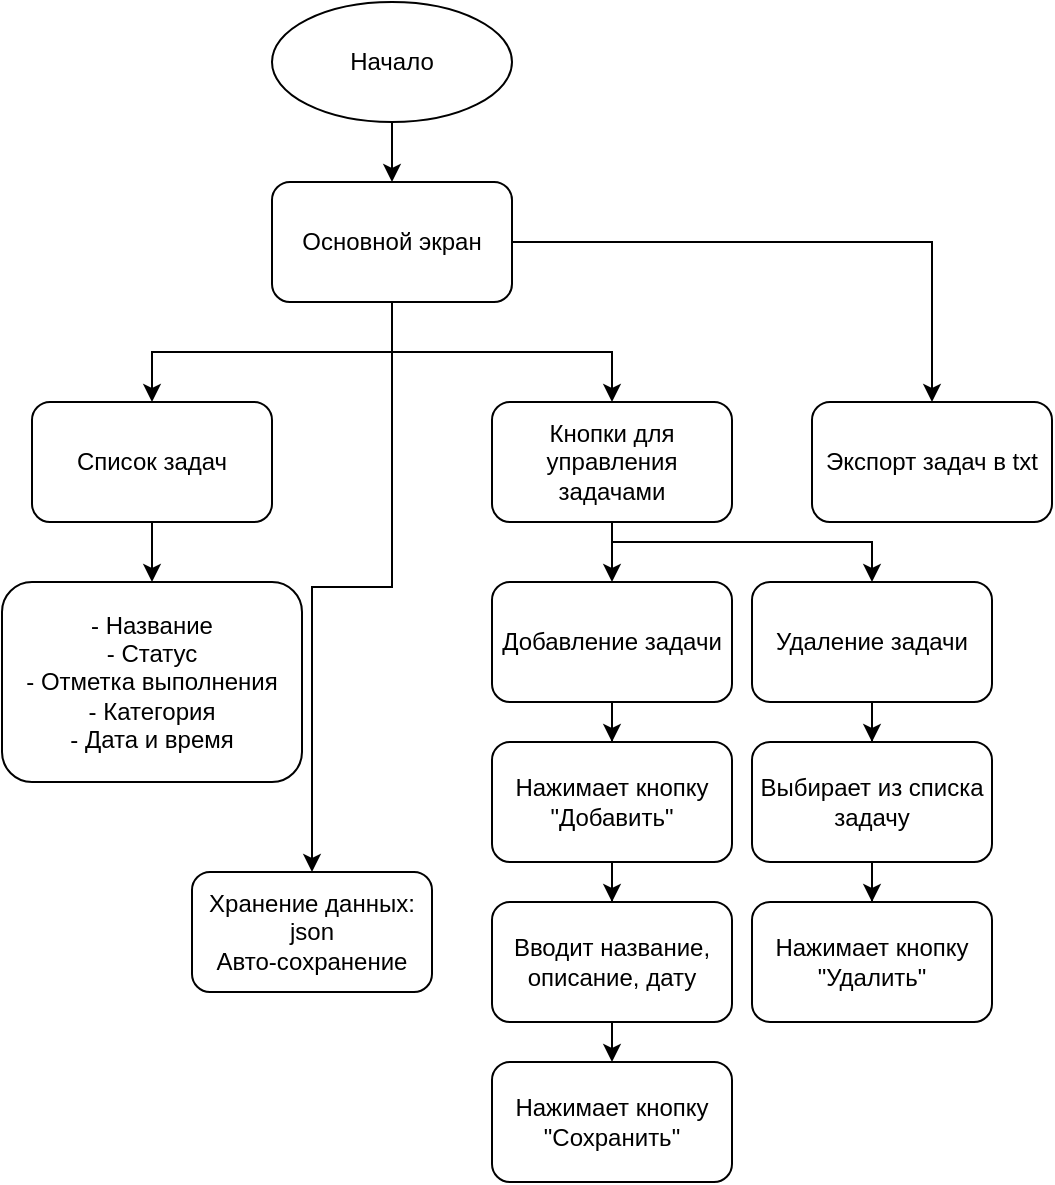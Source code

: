 <mxfile version="24.7.17" pages="3">
  <diagram name="Страница — 1" id="W7-dfjUl7TaThwL8vIDV">
    <mxGraphModel dx="1050" dy="629" grid="1" gridSize="10" guides="1" tooltips="1" connect="1" arrows="1" fold="1" page="1" pageScale="1" pageWidth="827" pageHeight="1169" math="0" shadow="0">
      <root>
        <mxCell id="0" />
        <mxCell id="1" parent="0" />
        <mxCell id="j27YRT875FW1kfULd9Tp-1" style="edgeStyle=orthogonalEdgeStyle;rounded=0;orthogonalLoop=1;jettySize=auto;html=1;" parent="1" source="j27YRT875FW1kfULd9Tp-2" target="j27YRT875FW1kfULd9Tp-7" edge="1">
          <mxGeometry relative="1" as="geometry" />
        </mxCell>
        <mxCell id="j27YRT875FW1kfULd9Tp-2" value="Начало" style="ellipse;whiteSpace=wrap;html=1;" parent="1" vertex="1">
          <mxGeometry x="340" y="150" width="120" height="60" as="geometry" />
        </mxCell>
        <mxCell id="j27YRT875FW1kfULd9Tp-3" style="edgeStyle=orthogonalEdgeStyle;rounded=0;orthogonalLoop=1;jettySize=auto;html=1;entryX=0.5;entryY=0;entryDx=0;entryDy=0;" parent="1" source="j27YRT875FW1kfULd9Tp-7" target="j27YRT875FW1kfULd9Tp-9" edge="1">
          <mxGeometry relative="1" as="geometry" />
        </mxCell>
        <mxCell id="j27YRT875FW1kfULd9Tp-4" style="edgeStyle=orthogonalEdgeStyle;rounded=0;orthogonalLoop=1;jettySize=auto;html=1;entryX=0.5;entryY=0;entryDx=0;entryDy=0;" parent="1" source="j27YRT875FW1kfULd9Tp-7" target="j27YRT875FW1kfULd9Tp-11" edge="1">
          <mxGeometry relative="1" as="geometry" />
        </mxCell>
        <mxCell id="j27YRT875FW1kfULd9Tp-5" style="edgeStyle=orthogonalEdgeStyle;rounded=0;orthogonalLoop=1;jettySize=auto;html=1;entryX=0.5;entryY=0;entryDx=0;entryDy=0;" parent="1" source="j27YRT875FW1kfULd9Tp-7" target="j27YRT875FW1kfULd9Tp-14" edge="1">
          <mxGeometry relative="1" as="geometry" />
        </mxCell>
        <mxCell id="j27YRT875FW1kfULd9Tp-6" style="edgeStyle=orthogonalEdgeStyle;rounded=0;orthogonalLoop=1;jettySize=auto;html=1;entryX=0.5;entryY=0;entryDx=0;entryDy=0;" parent="1" source="j27YRT875FW1kfULd9Tp-7" target="j27YRT875FW1kfULd9Tp-15" edge="1">
          <mxGeometry relative="1" as="geometry" />
        </mxCell>
        <mxCell id="j27YRT875FW1kfULd9Tp-7" value="Основной экран" style="rounded=1;whiteSpace=wrap;html=1;" parent="1" vertex="1">
          <mxGeometry x="340" y="240" width="120" height="60" as="geometry" />
        </mxCell>
        <mxCell id="j27YRT875FW1kfULd9Tp-8" style="edgeStyle=orthogonalEdgeStyle;rounded=0;orthogonalLoop=1;jettySize=auto;html=1;entryX=0.5;entryY=0;entryDx=0;entryDy=0;" parent="1" source="j27YRT875FW1kfULd9Tp-9" target="j27YRT875FW1kfULd9Tp-12" edge="1">
          <mxGeometry relative="1" as="geometry" />
        </mxCell>
        <mxCell id="j27YRT875FW1kfULd9Tp-9" value="Список задач" style="rounded=1;whiteSpace=wrap;html=1;" parent="1" vertex="1">
          <mxGeometry x="220" y="350" width="120" height="60" as="geometry" />
        </mxCell>
        <mxCell id="o6QJblB1Smc_fNj8Gcau-8" style="edgeStyle=orthogonalEdgeStyle;rounded=0;orthogonalLoop=1;jettySize=auto;html=1;entryX=0.5;entryY=0;entryDx=0;entryDy=0;" parent="1" source="j27YRT875FW1kfULd9Tp-11" target="o6QJblB1Smc_fNj8Gcau-1" edge="1">
          <mxGeometry relative="1" as="geometry" />
        </mxCell>
        <mxCell id="o6QJblB1Smc_fNj8Gcau-12" style="edgeStyle=orthogonalEdgeStyle;rounded=0;orthogonalLoop=1;jettySize=auto;html=1;entryX=0.5;entryY=0;entryDx=0;entryDy=0;" parent="1" source="j27YRT875FW1kfULd9Tp-11" target="o6QJblB1Smc_fNj8Gcau-2" edge="1">
          <mxGeometry relative="1" as="geometry">
            <Array as="points">
              <mxPoint x="510" y="420" />
              <mxPoint x="640" y="420" />
            </Array>
          </mxGeometry>
        </mxCell>
        <mxCell id="j27YRT875FW1kfULd9Tp-11" value="Кнопки для управления задачами" style="rounded=1;whiteSpace=wrap;html=1;" parent="1" vertex="1">
          <mxGeometry x="450" y="350" width="120" height="60" as="geometry" />
        </mxCell>
        <mxCell id="j27YRT875FW1kfULd9Tp-12" value="- Название&lt;div&gt;- Статус&lt;/div&gt;&lt;div&gt;- Отметка выполнения&lt;/div&gt;&lt;div&gt;- Категория&lt;/div&gt;&lt;div&gt;- Дата и время&lt;/div&gt;" style="rounded=1;whiteSpace=wrap;html=1;" parent="1" vertex="1">
          <mxGeometry x="205" y="440" width="150" height="100" as="geometry" />
        </mxCell>
        <mxCell id="j27YRT875FW1kfULd9Tp-14" value="Хранение данных:&lt;div&gt;json&lt;/div&gt;&lt;div&gt;Авто-сохранение&lt;/div&gt;" style="rounded=1;whiteSpace=wrap;html=1;" parent="1" vertex="1">
          <mxGeometry x="300" y="585" width="120" height="60" as="geometry" />
        </mxCell>
        <mxCell id="j27YRT875FW1kfULd9Tp-15" value="Экспорт задач в txt" style="rounded=1;whiteSpace=wrap;html=1;" parent="1" vertex="1">
          <mxGeometry x="610" y="350" width="120" height="60" as="geometry" />
        </mxCell>
        <mxCell id="o6QJblB1Smc_fNj8Gcau-9" style="edgeStyle=orthogonalEdgeStyle;rounded=0;orthogonalLoop=1;jettySize=auto;html=1;entryX=0.5;entryY=0;entryDx=0;entryDy=0;" parent="1" source="o6QJblB1Smc_fNj8Gcau-1" target="o6QJblB1Smc_fNj8Gcau-5" edge="1">
          <mxGeometry relative="1" as="geometry" />
        </mxCell>
        <mxCell id="o6QJblB1Smc_fNj8Gcau-1" value="Добавление задачи" style="rounded=1;whiteSpace=wrap;html=1;" parent="1" vertex="1">
          <mxGeometry x="450" y="440" width="120" height="60" as="geometry" />
        </mxCell>
        <mxCell id="o6QJblB1Smc_fNj8Gcau-13" style="edgeStyle=orthogonalEdgeStyle;rounded=0;orthogonalLoop=1;jettySize=auto;html=1;entryX=0.5;entryY=0;entryDx=0;entryDy=0;" parent="1" source="o6QJblB1Smc_fNj8Gcau-2" target="o6QJblB1Smc_fNj8Gcau-3" edge="1">
          <mxGeometry relative="1" as="geometry" />
        </mxCell>
        <mxCell id="o6QJblB1Smc_fNj8Gcau-2" value="Удаление задачи" style="rounded=1;whiteSpace=wrap;html=1;" parent="1" vertex="1">
          <mxGeometry x="580" y="440" width="120" height="60" as="geometry" />
        </mxCell>
        <mxCell id="o6QJblB1Smc_fNj8Gcau-15" style="edgeStyle=orthogonalEdgeStyle;rounded=0;orthogonalLoop=1;jettySize=auto;html=1;entryX=0.5;entryY=0;entryDx=0;entryDy=0;" parent="1" source="o6QJblB1Smc_fNj8Gcau-3" target="o6QJblB1Smc_fNj8Gcau-4" edge="1">
          <mxGeometry relative="1" as="geometry" />
        </mxCell>
        <mxCell id="o6QJblB1Smc_fNj8Gcau-3" value="Выбирает из списка задачу" style="rounded=1;whiteSpace=wrap;html=1;" parent="1" vertex="1">
          <mxGeometry x="580" y="520" width="120" height="60" as="geometry" />
        </mxCell>
        <mxCell id="o6QJblB1Smc_fNj8Gcau-4" value="Нажимает кнопку &quot;Удалить&quot;" style="rounded=1;whiteSpace=wrap;html=1;" parent="1" vertex="1">
          <mxGeometry x="580" y="600" width="120" height="60" as="geometry" />
        </mxCell>
        <mxCell id="o6QJblB1Smc_fNj8Gcau-10" style="edgeStyle=orthogonalEdgeStyle;rounded=0;orthogonalLoop=1;jettySize=auto;html=1;entryX=0.5;entryY=0;entryDx=0;entryDy=0;" parent="1" source="o6QJblB1Smc_fNj8Gcau-5" target="o6QJblB1Smc_fNj8Gcau-6" edge="1">
          <mxGeometry relative="1" as="geometry" />
        </mxCell>
        <mxCell id="o6QJblB1Smc_fNj8Gcau-5" value="Нажимает кнопку &quot;Добавить&quot;" style="rounded=1;whiteSpace=wrap;html=1;" parent="1" vertex="1">
          <mxGeometry x="450" y="520" width="120" height="60" as="geometry" />
        </mxCell>
        <mxCell id="o6QJblB1Smc_fNj8Gcau-11" style="edgeStyle=orthogonalEdgeStyle;rounded=0;orthogonalLoop=1;jettySize=auto;html=1;" parent="1" source="o6QJblB1Smc_fNj8Gcau-6" edge="1">
          <mxGeometry relative="1" as="geometry">
            <mxPoint x="510" y="680" as="targetPoint" />
          </mxGeometry>
        </mxCell>
        <mxCell id="o6QJblB1Smc_fNj8Gcau-6" value="Вводит название, описание, дату" style="rounded=1;whiteSpace=wrap;html=1;" parent="1" vertex="1">
          <mxGeometry x="450" y="600" width="120" height="60" as="geometry" />
        </mxCell>
        <mxCell id="o6QJblB1Smc_fNj8Gcau-7" value="Нажимает кнопку &quot;Сохранить&quot;" style="rounded=1;whiteSpace=wrap;html=1;" parent="1" vertex="1">
          <mxGeometry x="450" y="680" width="120" height="60" as="geometry" />
        </mxCell>
      </root>
    </mxGraphModel>
  </diagram>
  <diagram name="Страница — 1" id="lD4i7l8Ca72HW-ROGaR9">
    <mxGraphModel dx="1400" dy="839" grid="1" gridSize="10" guides="1" tooltips="1" connect="1" arrows="1" fold="1" page="1" pageScale="1" pageWidth="827" pageHeight="1169" math="0" shadow="0">
      <root>
        <mxCell id="0" />
        <mxCell id="1" parent="0" />
        <mxCell id="Oc5Kqi6DhIM6thQefh6N-5" style="edgeStyle=orthogonalEdgeStyle;rounded=0;orthogonalLoop=1;jettySize=auto;html=1;" parent="1" source="Oc5Kqi6DhIM6thQefh6N-1" target="Oc5Kqi6DhIM6thQefh6N-2" edge="1">
          <mxGeometry relative="1" as="geometry" />
        </mxCell>
        <mxCell id="Oc5Kqi6DhIM6thQefh6N-1" value="Начало" style="ellipse;whiteSpace=wrap;html=1;" parent="1" vertex="1">
          <mxGeometry x="340" y="150" width="120" height="60" as="geometry" />
        </mxCell>
        <mxCell id="Oc5Kqi6DhIM6thQefh6N-7" style="edgeStyle=orthogonalEdgeStyle;rounded=0;orthogonalLoop=1;jettySize=auto;html=1;entryX=0.5;entryY=0;entryDx=0;entryDy=0;" parent="1" source="Oc5Kqi6DhIM6thQefh6N-2" target="Oc5Kqi6DhIM6thQefh6N-6" edge="1">
          <mxGeometry relative="1" as="geometry" />
        </mxCell>
        <mxCell id="Oc5Kqi6DhIM6thQefh6N-9" style="edgeStyle=orthogonalEdgeStyle;rounded=0;orthogonalLoop=1;jettySize=auto;html=1;entryX=0.5;entryY=0;entryDx=0;entryDy=0;" parent="1" source="Oc5Kqi6DhIM6thQefh6N-2" target="Oc5Kqi6DhIM6thQefh6N-8" edge="1">
          <mxGeometry relative="1" as="geometry" />
        </mxCell>
        <mxCell id="Oc5Kqi6DhIM6thQefh6N-15" style="edgeStyle=orthogonalEdgeStyle;rounded=0;orthogonalLoop=1;jettySize=auto;html=1;entryX=0.5;entryY=0;entryDx=0;entryDy=0;" parent="1" source="Oc5Kqi6DhIM6thQefh6N-2" target="Oc5Kqi6DhIM6thQefh6N-14" edge="1">
          <mxGeometry relative="1" as="geometry" />
        </mxCell>
        <mxCell id="Oc5Kqi6DhIM6thQefh6N-17" style="edgeStyle=orthogonalEdgeStyle;rounded=0;orthogonalLoop=1;jettySize=auto;html=1;entryX=0.5;entryY=0;entryDx=0;entryDy=0;" parent="1" source="Oc5Kqi6DhIM6thQefh6N-2" target="Oc5Kqi6DhIM6thQefh6N-16" edge="1">
          <mxGeometry relative="1" as="geometry" />
        </mxCell>
        <mxCell id="Oc5Kqi6DhIM6thQefh6N-2" value="Основной экран" style="rounded=1;whiteSpace=wrap;html=1;" parent="1" vertex="1">
          <mxGeometry x="340" y="240" width="120" height="60" as="geometry" />
        </mxCell>
        <mxCell id="Oc5Kqi6DhIM6thQefh6N-11" style="edgeStyle=orthogonalEdgeStyle;rounded=0;orthogonalLoop=1;jettySize=auto;html=1;entryX=0.5;entryY=0;entryDx=0;entryDy=0;" parent="1" source="Oc5Kqi6DhIM6thQefh6N-6" target="Oc5Kqi6DhIM6thQefh6N-10" edge="1">
          <mxGeometry relative="1" as="geometry" />
        </mxCell>
        <mxCell id="Oc5Kqi6DhIM6thQefh6N-6" value="Список задач" style="rounded=1;whiteSpace=wrap;html=1;" parent="1" vertex="1">
          <mxGeometry x="220" y="350" width="120" height="60" as="geometry" />
        </mxCell>
        <mxCell id="Oc5Kqi6DhIM6thQefh6N-13" style="edgeStyle=orthogonalEdgeStyle;rounded=0;orthogonalLoop=1;jettySize=auto;html=1;entryX=0.5;entryY=0;entryDx=0;entryDy=0;" parent="1" source="Oc5Kqi6DhIM6thQefh6N-8" target="Oc5Kqi6DhIM6thQefh6N-12" edge="1">
          <mxGeometry relative="1" as="geometry" />
        </mxCell>
        <mxCell id="Oc5Kqi6DhIM6thQefh6N-8" value="Кнопки для управления задачами" style="rounded=1;whiteSpace=wrap;html=1;" parent="1" vertex="1">
          <mxGeometry x="450" y="350" width="120" height="60" as="geometry" />
        </mxCell>
        <mxCell id="Oc5Kqi6DhIM6thQefh6N-10" value="- Название&lt;div&gt;- Статус&lt;/div&gt;&lt;div&gt;- Отметка выполнения&lt;/div&gt;&lt;div&gt;- Категория&lt;/div&gt;&lt;div&gt;- Дата и время&lt;/div&gt;" style="rounded=1;whiteSpace=wrap;html=1;" parent="1" vertex="1">
          <mxGeometry x="205" y="440" width="150" height="100" as="geometry" />
        </mxCell>
        <mxCell id="Oc5Kqi6DhIM6thQefh6N-12" value="- Добавить&lt;div&gt;- Удалить&lt;/div&gt;&lt;div&gt;- Изменить статус&lt;/div&gt;&lt;div&gt;- Выполнена&lt;/div&gt;" style="rounded=1;whiteSpace=wrap;html=1;" parent="1" vertex="1">
          <mxGeometry x="435" y="440" width="150" height="100" as="geometry" />
        </mxCell>
        <mxCell id="Oc5Kqi6DhIM6thQefh6N-14" value="Хранение данных:&lt;div&gt;json&lt;/div&gt;&lt;div&gt;Авто-сохранение&lt;/div&gt;" style="rounded=1;whiteSpace=wrap;html=1;" parent="1" vertex="1">
          <mxGeometry x="340" y="585" width="120" height="60" as="geometry" />
        </mxCell>
        <mxCell id="Oc5Kqi6DhIM6thQefh6N-16" value="Экспорт задач в txt" style="rounded=1;whiteSpace=wrap;html=1;" parent="1" vertex="1">
          <mxGeometry x="610" y="350" width="120" height="60" as="geometry" />
        </mxCell>
      </root>
    </mxGraphModel>
  </diagram>
  <diagram name="Страница — 2" id="-IzDnpQQLNR9_dT-kmqL">
    <mxGraphModel dx="1050" dy="629" grid="1" gridSize="10" guides="1" tooltips="1" connect="1" arrows="1" fold="1" page="1" pageScale="1" pageWidth="827" pageHeight="1169" math="0" shadow="0">
      <root>
        <mxCell id="0" />
        <mxCell id="1" parent="0" />
        <mxCell id="oMK6G9Mbc1Q8MmzZmvGb-1" style="edgeStyle=orthogonalEdgeStyle;rounded=0;orthogonalLoop=1;jettySize=auto;html=1;entryX=0.5;entryY=0;entryDx=0;entryDy=0;" parent="1" source="oMK6G9Mbc1Q8MmzZmvGb-2" target="oMK6G9Mbc1Q8MmzZmvGb-5" edge="1">
          <mxGeometry relative="1" as="geometry" />
        </mxCell>
        <mxCell id="oMK6G9Mbc1Q8MmzZmvGb-2" value="Начало" style="ellipse;whiteSpace=wrap;html=1;" parent="1" vertex="1">
          <mxGeometry x="390" y="40" width="120" height="60" as="geometry" />
        </mxCell>
        <mxCell id="oMK6G9Mbc1Q8MmzZmvGb-3" style="edgeStyle=orthogonalEdgeStyle;rounded=0;orthogonalLoop=1;jettySize=auto;html=1;entryX=0.5;entryY=0;entryDx=0;entryDy=0;" parent="1" source="oMK6G9Mbc1Q8MmzZmvGb-5" target="oMK6G9Mbc1Q8MmzZmvGb-7" edge="1">
          <mxGeometry relative="1" as="geometry" />
        </mxCell>
        <mxCell id="oMK6G9Mbc1Q8MmzZmvGb-5" value="Видит список задач" style="rounded=1;whiteSpace=wrap;html=1;" parent="1" vertex="1">
          <mxGeometry x="390" y="130" width="120" height="50" as="geometry" />
        </mxCell>
        <mxCell id="oMK6G9Mbc1Q8MmzZmvGb-6" style="edgeStyle=orthogonalEdgeStyle;rounded=0;orthogonalLoop=1;jettySize=auto;html=1;entryX=0.5;entryY=0;entryDx=0;entryDy=0;" parent="1" source="oMK6G9Mbc1Q8MmzZmvGb-7" target="oMK6G9Mbc1Q8MmzZmvGb-10" edge="1">
          <mxGeometry relative="1" as="geometry" />
        </mxCell>
        <mxCell id="oMK6G9Mbc1Q8MmzZmvGb-7" value="Создаёт новую задачу на завтра" style="rounded=1;whiteSpace=wrap;html=1;" parent="1" vertex="1">
          <mxGeometry x="390" y="200" width="120" height="50" as="geometry" />
        </mxCell>
        <mxCell id="oMK6G9Mbc1Q8MmzZmvGb-8" style="edgeStyle=orthogonalEdgeStyle;rounded=0;orthogonalLoop=1;jettySize=auto;html=1;entryX=0.5;entryY=0;entryDx=0;entryDy=0;" parent="1" source="oMK6G9Mbc1Q8MmzZmvGb-10" target="oMK6G9Mbc1Q8MmzZmvGb-12" edge="1">
          <mxGeometry relative="1" as="geometry" />
        </mxCell>
        <mxCell id="oMK6G9Mbc1Q8MmzZmvGb-10" value="Отмечает предыдущий день выполненным" style="rounded=1;whiteSpace=wrap;html=1;" parent="1" vertex="1">
          <mxGeometry x="390" y="270" width="120" height="50" as="geometry" />
        </mxCell>
        <mxCell id="oMK6G9Mbc1Q8MmzZmvGb-11" style="edgeStyle=orthogonalEdgeStyle;rounded=0;orthogonalLoop=1;jettySize=auto;html=1;entryX=0.5;entryY=0;entryDx=0;entryDy=0;" parent="1" source="oMK6G9Mbc1Q8MmzZmvGb-12" target="oMK6G9Mbc1Q8MmzZmvGb-15" edge="1">
          <mxGeometry relative="1" as="geometry" />
        </mxCell>
        <mxCell id="oMK6G9Mbc1Q8MmzZmvGb-12" value="Удаляет задачи за предыдущий день" style="rounded=1;whiteSpace=wrap;html=1;" parent="1" vertex="1">
          <mxGeometry x="390" y="340" width="120" height="50" as="geometry" />
        </mxCell>
        <mxCell id="oMK6G9Mbc1Q8MmzZmvGb-13" style="edgeStyle=orthogonalEdgeStyle;rounded=0;orthogonalLoop=1;jettySize=auto;html=1;entryX=0.5;entryY=0;entryDx=0;entryDy=0;" parent="1" source="oMK6G9Mbc1Q8MmzZmvGb-15" target="oMK6G9Mbc1Q8MmzZmvGb-17" edge="1">
          <mxGeometry relative="1" as="geometry" />
        </mxCell>
        <mxCell id="oMK6G9Mbc1Q8MmzZmvGb-15" value="Сохраняет резервную копию в файл" style="rounded=1;whiteSpace=wrap;html=1;" parent="1" vertex="1">
          <mxGeometry x="390" y="410" width="120" height="50" as="geometry" />
        </mxCell>
        <mxCell id="oMK6G9Mbc1Q8MmzZmvGb-16" style="edgeStyle=orthogonalEdgeStyle;rounded=0;orthogonalLoop=1;jettySize=auto;html=1;entryX=0.5;entryY=0;entryDx=0;entryDy=0;" parent="1" source="oMK6G9Mbc1Q8MmzZmvGb-17" target="oMK6G9Mbc1Q8MmzZmvGb-18" edge="1">
          <mxGeometry relative="1" as="geometry" />
        </mxCell>
        <mxCell id="oMK6G9Mbc1Q8MmzZmvGb-17" value="Закрывает программу" style="rounded=1;whiteSpace=wrap;html=1;" parent="1" vertex="1">
          <mxGeometry x="390" y="480" width="120" height="50" as="geometry" />
        </mxCell>
        <mxCell id="oMK6G9Mbc1Q8MmzZmvGb-18" value="Конец" style="ellipse;whiteSpace=wrap;html=1;" parent="1" vertex="1">
          <mxGeometry x="390" y="550" width="120" height="60" as="geometry" />
        </mxCell>
        <mxCell id="TaGGcqDywdi5O218atkt-1" value="" style="strokeWidth=2;html=1;shape=mxgraph.flowchart.annotation_2;align=left;labelPosition=right;pointerEvents=1;" parent="1" vertex="1">
          <mxGeometry x="510" y="105" width="50" height="100" as="geometry" />
        </mxCell>
        <mxCell id="TaGGcqDywdi5O218atkt-4" value="- Название&lt;div&gt;- Статус&lt;/div&gt;&lt;div&gt;- Отметка выполнения&lt;/div&gt;&lt;div&gt;- Категория&lt;/div&gt;&lt;div&gt;- Дата и время&lt;/div&gt;" style="text;html=1;align=center;verticalAlign=middle;whiteSpace=wrap;rounded=0;" parent="1" vertex="1">
          <mxGeometry x="560" y="140" width="60" height="30" as="geometry" />
        </mxCell>
        <mxCell id="TaGGcqDywdi5O218atkt-5" value="" style="strokeWidth=2;html=1;shape=mxgraph.flowchart.annotation_2;align=left;labelPosition=right;pointerEvents=1;" parent="1" vertex="1">
          <mxGeometry x="510" y="385" width="50" height="100" as="geometry" />
        </mxCell>
        <mxCell id="TaGGcqDywdi5O218atkt-6" value="Хранение данных:&lt;div&gt;json&lt;/div&gt;&lt;div&gt;Авто-сохранение&lt;/div&gt;" style="text;html=1;align=center;verticalAlign=middle;whiteSpace=wrap;rounded=0;" parent="1" vertex="1">
          <mxGeometry x="560" y="420" width="60" height="30" as="geometry" />
        </mxCell>
        <mxCell id="TaGGcqDywdi5O218atkt-7" value="" style="strokeWidth=2;html=1;shape=mxgraph.flowchart.annotation_2;align=left;labelPosition=right;pointerEvents=1;direction=west;" parent="1" vertex="1">
          <mxGeometry x="340" y="180" width="50" height="90" as="geometry" />
        </mxCell>
        <mxCell id="TaGGcqDywdi5O218atkt-8" value="&#xa;&lt;span style=&quot;color: rgb(240, 240, 240); font-family: Helvetica; font-size: 12px; font-style: normal; font-variant-ligatures: normal; font-variant-caps: normal; font-weight: 400; letter-spacing: normal; orphans: 2; text-align: center; text-indent: 0px; text-transform: none; widows: 2; word-spacing: 0px; -webkit-text-stroke-width: 0px; white-space: normal; background-color: rgb(27, 29, 30); text-decoration-thickness: initial; text-decoration-style: initial; text-decoration-color: initial; display: inline !important; float: none;&quot;&gt;- Добавить&lt;/span&gt;&lt;div style=&quot;forced-color-adjust: none; border-color: rgb(0, 0, 0); color: rgb(240, 240, 240); font-family: Helvetica; font-size: 12px; font-style: normal; font-variant-ligatures: normal; font-variant-caps: normal; font-weight: 400; letter-spacing: normal; orphans: 2; text-align: center; text-indent: 0px; text-transform: none; widows: 2; word-spacing: 0px; -webkit-text-stroke-width: 0px; white-space: normal; background-color: rgb(27, 29, 30); text-decoration-thickness: initial; text-decoration-style: initial; text-decoration-color: initial;&quot;&gt;- Удалить&lt;/div&gt;&lt;div style=&quot;forced-color-adjust: none; border-color: rgb(0, 0, 0); color: rgb(240, 240, 240); font-family: Helvetica; font-size: 12px; font-style: normal; font-variant-ligatures: normal; font-variant-caps: normal; font-weight: 400; letter-spacing: normal; orphans: 2; text-align: center; text-indent: 0px; text-transform: none; widows: 2; word-spacing: 0px; -webkit-text-stroke-width: 0px; white-space: normal; background-color: rgb(27, 29, 30); text-decoration-thickness: initial; text-decoration-style: initial; text-decoration-color: initial;&quot;&gt;- Изменить статус&lt;/div&gt;&lt;div style=&quot;forced-color-adjust: none; border-color: rgb(0, 0, 0); color: rgb(240, 240, 240); font-family: Helvetica; font-size: 12px; font-style: normal; font-variant-ligatures: normal; font-variant-caps: normal; font-weight: 400; letter-spacing: normal; orphans: 2; text-align: center; text-indent: 0px; text-transform: none; widows: 2; word-spacing: 0px; -webkit-text-stroke-width: 0px; white-space: normal; background-color: rgb(27, 29, 30); text-decoration-thickness: initial; text-decoration-style: initial; text-decoration-color: initial;&quot;&gt;- Выполнена&lt;/div&gt;&#xa;&#xa;" style="text;html=1;align=center;verticalAlign=middle;whiteSpace=wrap;rounded=0;" parent="1" vertex="1">
          <mxGeometry x="270" y="185" width="90" height="90" as="geometry" />
        </mxCell>
      </root>
    </mxGraphModel>
  </diagram>
</mxfile>
